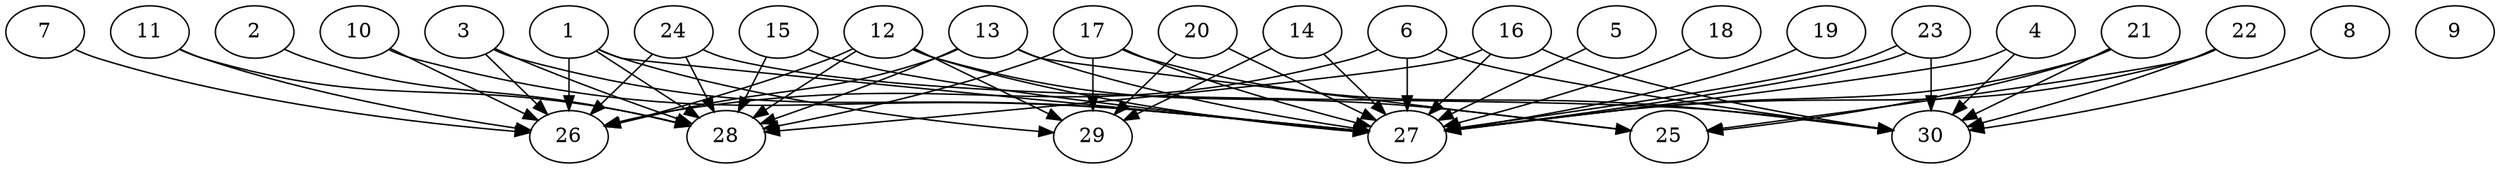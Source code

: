 // DAG automatically generated by daggen at Thu Oct  3 14:04:18 2019
// ./daggen --dot -n 30 --ccr 0.3 --fat 0.9 --regular 0.7 --density 0.9 --mindata 5242880 --maxdata 52428800 
digraph G {
  1 [size="47394133", alpha="0.20", expect_size="14218240"] 
  1 -> 26 [size ="14218240"]
  1 -> 27 [size ="14218240"]
  1 -> 28 [size ="14218240"]
  1 -> 29 [size ="14218240"]
  2 [size="66051413", alpha="0.15", expect_size="19815424"] 
  2 -> 28 [size ="19815424"]
  3 [size="57432747", alpha="0.01", expect_size="17229824"] 
  3 -> 26 [size ="17229824"]
  3 -> 27 [size ="17229824"]
  3 -> 28 [size ="17229824"]
  4 [size="111117653", alpha="0.14", expect_size="33335296"] 
  4 -> 27 [size ="33335296"]
  4 -> 30 [size ="33335296"]
  5 [size="76158293", alpha="0.01", expect_size="22847488"] 
  5 -> 27 [size ="22847488"]
  6 [size="121105067", alpha="0.15", expect_size="36331520"] 
  6 -> 26 [size ="36331520"]
  6 -> 27 [size ="36331520"]
  6 -> 30 [size ="36331520"]
  7 [size="76540587", alpha="0.09", expect_size="22962176"] 
  7 -> 26 [size ="22962176"]
  8 [size="111363413", alpha="0.04", expect_size="33409024"] 
  8 -> 30 [size ="33409024"]
  9 [size="38379520", alpha="0.02", expect_size="11513856"] 
  10 [size="146664107", alpha="0.17", expect_size="43999232"] 
  10 -> 26 [size ="43999232"]
  10 -> 27 [size ="43999232"]
  11 [size="46059520", alpha="0.16", expect_size="13817856"] 
  11 -> 26 [size ="13817856"]
  11 -> 28 [size ="13817856"]
  12 [size="44421120", alpha="0.09", expect_size="13326336"] 
  12 -> 25 [size ="13326336"]
  12 -> 26 [size ="13326336"]
  12 -> 27 [size ="13326336"]
  12 -> 28 [size ="13326336"]
  12 -> 29 [size ="13326336"]
  13 [size="165870933", alpha="0.19", expect_size="49761280"] 
  13 -> 25 [size ="49761280"]
  13 -> 26 [size ="49761280"]
  13 -> 27 [size ="49761280"]
  13 -> 28 [size ="49761280"]
  14 [size="17773227", alpha="0.08", expect_size="5331968"] 
  14 -> 27 [size ="5331968"]
  14 -> 29 [size ="5331968"]
  15 [size="126050987", alpha="0.14", expect_size="37815296"] 
  15 -> 27 [size ="37815296"]
  15 -> 28 [size ="37815296"]
  16 [size="132055040", alpha="0.14", expect_size="39616512"] 
  16 -> 27 [size ="39616512"]
  16 -> 28 [size ="39616512"]
  16 -> 30 [size ="39616512"]
  17 [size="94730240", alpha="0.18", expect_size="28419072"] 
  17 -> 27 [size ="28419072"]
  17 -> 28 [size ="28419072"]
  17 -> 29 [size ="28419072"]
  17 -> 30 [size ="28419072"]
  18 [size="166656000", alpha="0.06", expect_size="49996800"] 
  18 -> 27 [size ="49996800"]
  19 [size="41949867", alpha="0.13", expect_size="12584960"] 
  19 -> 27 [size ="12584960"]
  20 [size="58835627", alpha="0.16", expect_size="17650688"] 
  20 -> 27 [size ="17650688"]
  20 -> 29 [size ="17650688"]
  21 [size="36382720", alpha="0.03", expect_size="10914816"] 
  21 -> 25 [size ="10914816"]
  21 -> 27 [size ="10914816"]
  21 -> 30 [size ="10914816"]
  22 [size="162498560", alpha="0.17", expect_size="48749568"] 
  22 -> 25 [size ="48749568"]
  22 -> 27 [size ="48749568"]
  22 -> 30 [size ="48749568"]
  23 [size="77243733", alpha="0.16", expect_size="23173120"] 
  23 -> 27 [size ="23173120"]
  23 -> 27 [size ="23173120"]
  23 -> 30 [size ="23173120"]
  24 [size="67194880", alpha="0.06", expect_size="20158464"] 
  24 -> 26 [size ="20158464"]
  24 -> 28 [size ="20158464"]
  24 -> 30 [size ="20158464"]
  25 [size="126242133", alpha="0.04", expect_size="37872640"] 
  26 [size="80510293", alpha="0.15", expect_size="24153088"] 
  27 [size="29801813", alpha="0.14", expect_size="8940544"] 
  28 [size="172042240", alpha="0.04", expect_size="51612672"] 
  29 [size="59982507", alpha="0.17", expect_size="17994752"] 
  30 [size="159645013", alpha="0.07", expect_size="47893504"] 
}
